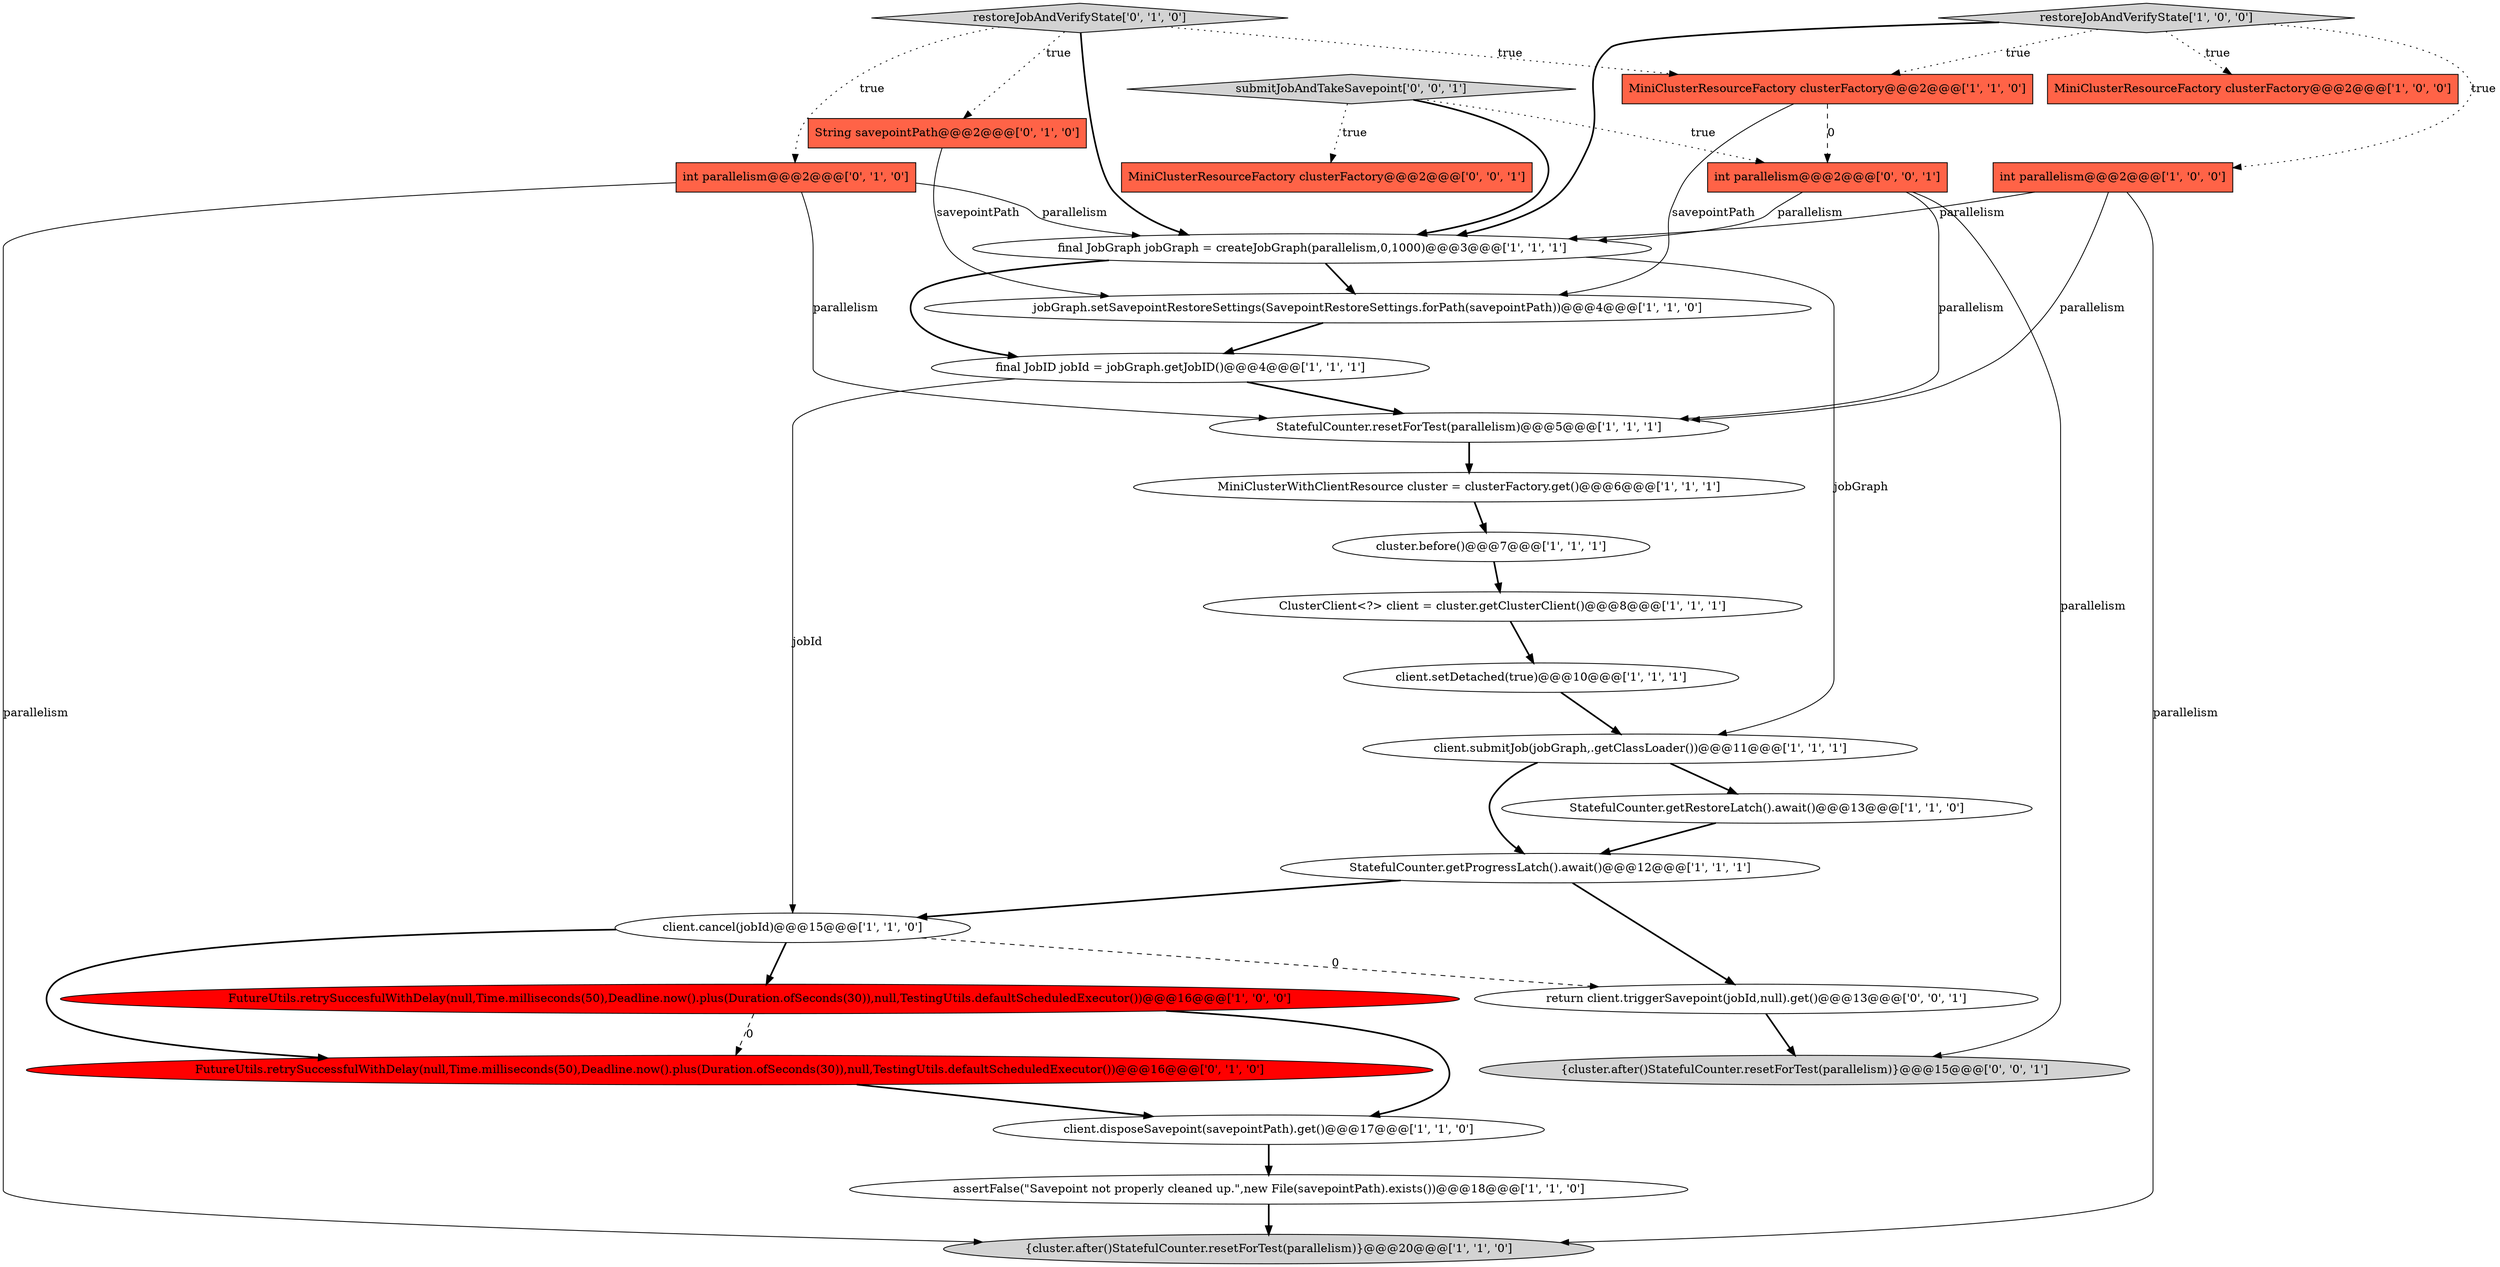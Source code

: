 digraph {
15 [style = filled, label = "final JobID jobId = jobGraph.getJobID()@@@4@@@['1', '1', '1']", fillcolor = white, shape = ellipse image = "AAA0AAABBB1BBB"];
12 [style = filled, label = "MiniClusterResourceFactory clusterFactory@@@2@@@['1', '0', '0']", fillcolor = tomato, shape = box image = "AAA0AAABBB1BBB"];
4 [style = filled, label = "assertFalse(\"Savepoint not properly cleaned up.\",new File(savepointPath).exists())@@@18@@@['1', '1', '0']", fillcolor = white, shape = ellipse image = "AAA0AAABBB1BBB"];
9 [style = filled, label = "{cluster.after()StatefulCounter.resetForTest(parallelism)}@@@20@@@['1', '1', '0']", fillcolor = lightgray, shape = ellipse image = "AAA0AAABBB1BBB"];
20 [style = filled, label = "String savepointPath@@@2@@@['0', '1', '0']", fillcolor = tomato, shape = box image = "AAA0AAABBB2BBB"];
18 [style = filled, label = "client.setDetached(true)@@@10@@@['1', '1', '1']", fillcolor = white, shape = ellipse image = "AAA0AAABBB1BBB"];
2 [style = filled, label = "client.cancel(jobId)@@@15@@@['1', '1', '0']", fillcolor = white, shape = ellipse image = "AAA0AAABBB1BBB"];
21 [style = filled, label = "restoreJobAndVerifyState['0', '1', '0']", fillcolor = lightgray, shape = diamond image = "AAA0AAABBB2BBB"];
14 [style = filled, label = "jobGraph.setSavepointRestoreSettings(SavepointRestoreSettings.forPath(savepointPath))@@@4@@@['1', '1', '0']", fillcolor = white, shape = ellipse image = "AAA0AAABBB1BBB"];
3 [style = filled, label = "FutureUtils.retrySuccesfulWithDelay(null,Time.milliseconds(50),Deadline.now().plus(Duration.ofSeconds(30)),null,TestingUtils.defaultScheduledExecutor())@@@16@@@['1', '0', '0']", fillcolor = red, shape = ellipse image = "AAA1AAABBB1BBB"];
17 [style = filled, label = "MiniClusterResourceFactory clusterFactory@@@2@@@['1', '1', '0']", fillcolor = tomato, shape = box image = "AAA0AAABBB1BBB"];
24 [style = filled, label = "return client.triggerSavepoint(jobId,null).get()@@@13@@@['0', '0', '1']", fillcolor = white, shape = ellipse image = "AAA0AAABBB3BBB"];
11 [style = filled, label = "client.disposeSavepoint(savepointPath).get()@@@17@@@['1', '1', '0']", fillcolor = white, shape = ellipse image = "AAA0AAABBB1BBB"];
13 [style = filled, label = "cluster.before()@@@7@@@['1', '1', '1']", fillcolor = white, shape = ellipse image = "AAA0AAABBB1BBB"];
10 [style = filled, label = "client.submitJob(jobGraph,.getClassLoader())@@@11@@@['1', '1', '1']", fillcolor = white, shape = ellipse image = "AAA0AAABBB1BBB"];
25 [style = filled, label = "MiniClusterResourceFactory clusterFactory@@@2@@@['0', '0', '1']", fillcolor = tomato, shape = box image = "AAA0AAABBB3BBB"];
8 [style = filled, label = "int parallelism@@@2@@@['1', '0', '0']", fillcolor = tomato, shape = box image = "AAA0AAABBB1BBB"];
23 [style = filled, label = "FutureUtils.retrySuccessfulWithDelay(null,Time.milliseconds(50),Deadline.now().plus(Duration.ofSeconds(30)),null,TestingUtils.defaultScheduledExecutor())@@@16@@@['0', '1', '0']", fillcolor = red, shape = ellipse image = "AAA1AAABBB2BBB"];
19 [style = filled, label = "ClusterClient<?> client = cluster.getClusterClient()@@@8@@@['1', '1', '1']", fillcolor = white, shape = ellipse image = "AAA0AAABBB1BBB"];
6 [style = filled, label = "restoreJobAndVerifyState['1', '0', '0']", fillcolor = lightgray, shape = diamond image = "AAA0AAABBB1BBB"];
0 [style = filled, label = "final JobGraph jobGraph = createJobGraph(parallelism,0,1000)@@@3@@@['1', '1', '1']", fillcolor = white, shape = ellipse image = "AAA0AAABBB1BBB"];
16 [style = filled, label = "StatefulCounter.resetForTest(parallelism)@@@5@@@['1', '1', '1']", fillcolor = white, shape = ellipse image = "AAA0AAABBB1BBB"];
7 [style = filled, label = "StatefulCounter.getRestoreLatch().await()@@@13@@@['1', '1', '0']", fillcolor = white, shape = ellipse image = "AAA0AAABBB1BBB"];
27 [style = filled, label = "int parallelism@@@2@@@['0', '0', '1']", fillcolor = tomato, shape = box image = "AAA0AAABBB3BBB"];
1 [style = filled, label = "MiniClusterWithClientResource cluster = clusterFactory.get()@@@6@@@['1', '1', '1']", fillcolor = white, shape = ellipse image = "AAA0AAABBB1BBB"];
28 [style = filled, label = "submitJobAndTakeSavepoint['0', '0', '1']", fillcolor = lightgray, shape = diamond image = "AAA0AAABBB3BBB"];
5 [style = filled, label = "StatefulCounter.getProgressLatch().await()@@@12@@@['1', '1', '1']", fillcolor = white, shape = ellipse image = "AAA0AAABBB1BBB"];
26 [style = filled, label = "{cluster.after()StatefulCounter.resetForTest(parallelism)}@@@15@@@['0', '0', '1']", fillcolor = lightgray, shape = ellipse image = "AAA0AAABBB3BBB"];
22 [style = filled, label = "int parallelism@@@2@@@['0', '1', '0']", fillcolor = tomato, shape = box image = "AAA0AAABBB2BBB"];
4->9 [style = bold, label=""];
17->14 [style = solid, label="savepointPath"];
8->9 [style = solid, label="parallelism"];
27->26 [style = solid, label="parallelism"];
19->18 [style = bold, label=""];
21->20 [style = dotted, label="true"];
21->0 [style = bold, label=""];
22->16 [style = solid, label="parallelism"];
2->3 [style = bold, label=""];
28->25 [style = dotted, label="true"];
11->4 [style = bold, label=""];
3->11 [style = bold, label=""];
21->22 [style = dotted, label="true"];
6->0 [style = bold, label=""];
21->17 [style = dotted, label="true"];
17->27 [style = dashed, label="0"];
15->16 [style = bold, label=""];
22->0 [style = solid, label="parallelism"];
10->7 [style = bold, label=""];
1->13 [style = bold, label=""];
6->17 [style = dotted, label="true"];
0->15 [style = bold, label=""];
8->0 [style = solid, label="parallelism"];
15->2 [style = solid, label="jobId"];
3->23 [style = dashed, label="0"];
2->23 [style = bold, label=""];
28->0 [style = bold, label=""];
0->10 [style = solid, label="jobGraph"];
24->26 [style = bold, label=""];
5->2 [style = bold, label=""];
27->0 [style = solid, label="parallelism"];
0->14 [style = bold, label=""];
13->19 [style = bold, label=""];
7->5 [style = bold, label=""];
10->5 [style = bold, label=""];
18->10 [style = bold, label=""];
16->1 [style = bold, label=""];
6->8 [style = dotted, label="true"];
22->9 [style = solid, label="parallelism"];
5->24 [style = bold, label=""];
27->16 [style = solid, label="parallelism"];
14->15 [style = bold, label=""];
6->12 [style = dotted, label="true"];
28->27 [style = dotted, label="true"];
2->24 [style = dashed, label="0"];
23->11 [style = bold, label=""];
8->16 [style = solid, label="parallelism"];
20->14 [style = solid, label="savepointPath"];
}
